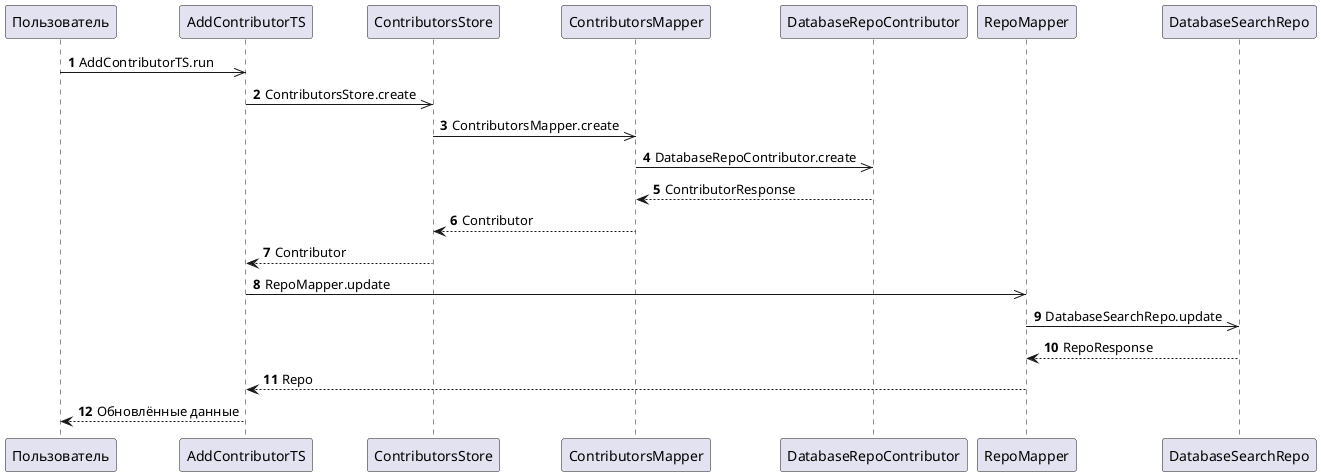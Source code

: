 @startuml
autonumber
' Search
participant Пользователь as U

U ->> AddContributorTS: AddContributorTS.run
AddContributorTS ->> ContributorsStore: ContributorsStore.create
ContributorsStore ->> ContributorsMapper: ContributorsMapper.create
ContributorsMapper ->> DatabaseRepoContributor: DatabaseRepoContributor.create

ContributorsMapper <-- DatabaseRepoContributor: ContributorResponse
ContributorsStore <-- ContributorsMapper: Contributor
AddContributorTS <-- ContributorsStore: Contributor

AddContributorTS ->> RepoMapper: RepoMapper.update
RepoMapper ->> DatabaseSearchRepo: DatabaseSearchRepo.update
RepoMapper <-- DatabaseSearchRepo: RepoResponse
AddContributorTS <-- RepoMapper: Repo
U <-- AddContributorTS: Обновлённые данные
@enduml
